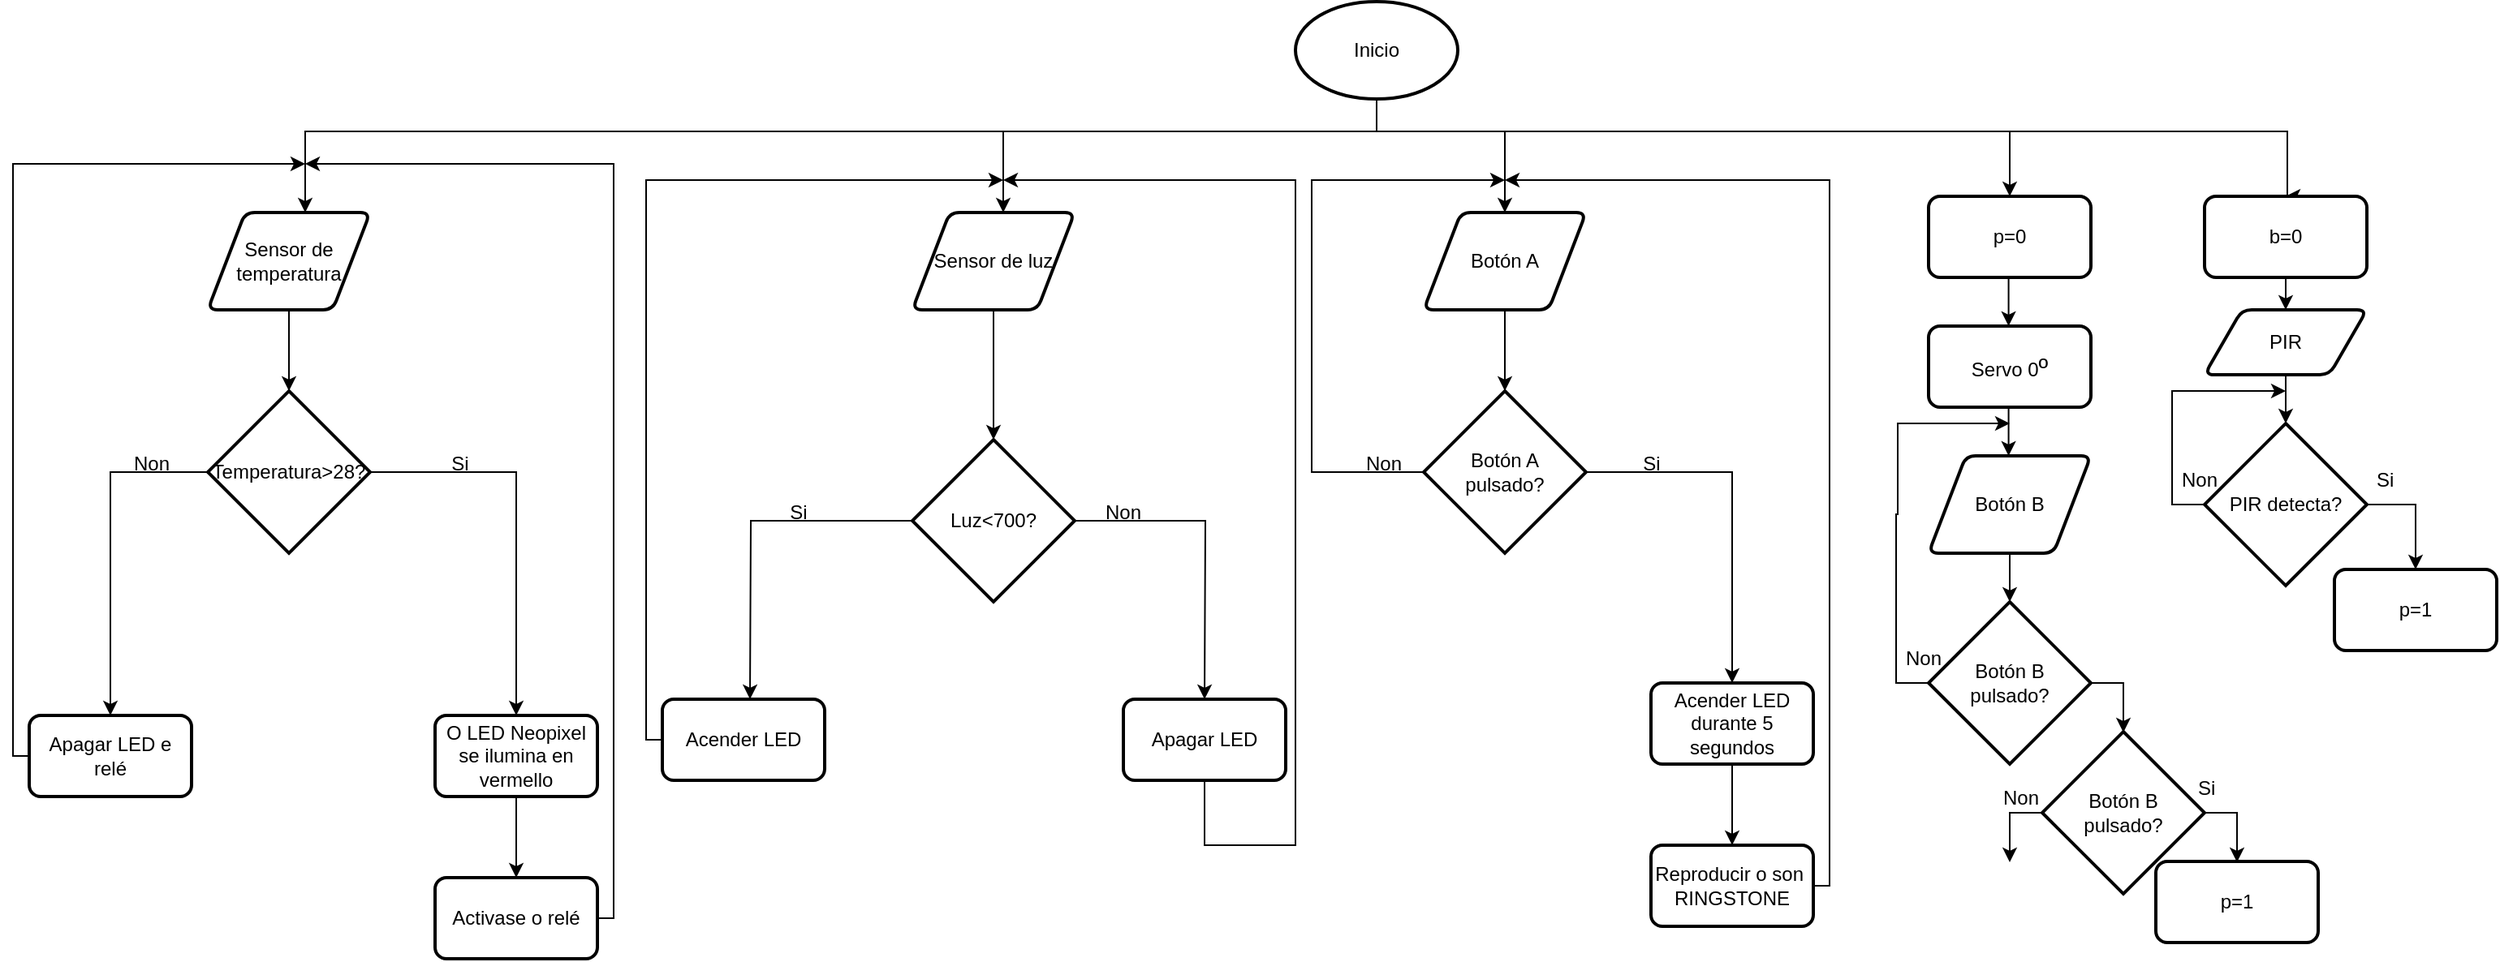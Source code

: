 <mxfile version="26.2.14">
  <diagram name="Page-1" id="mHfPBtmmpGWsXm0xeDjD">
    <mxGraphModel dx="3014" dy="1962" grid="1" gridSize="10" guides="1" tooltips="1" connect="1" arrows="1" fold="1" page="1" pageScale="1" pageWidth="1654" pageHeight="1169" math="0" shadow="0">
      <root>
        <mxCell id="0" />
        <mxCell id="1" parent="0" />
        <mxCell id="KnrsDu5CzkyOZhtc504z-5" style="edgeStyle=orthogonalEdgeStyle;rounded=0;orthogonalLoop=1;jettySize=auto;html=1;" parent="1" source="qq9syIit5zriLOQS6ZSg-3" target="qq9syIit5zriLOQS6ZSg-26" edge="1">
          <mxGeometry relative="1" as="geometry">
            <mxPoint x="-1460" y="-970" as="targetPoint" />
            <Array as="points">
              <mxPoint x="-800" y="-1010" />
              <mxPoint x="-1460" y="-1010" />
            </Array>
          </mxGeometry>
        </mxCell>
        <mxCell id="KnrsDu5CzkyOZhtc504z-15" style="edgeStyle=orthogonalEdgeStyle;rounded=0;orthogonalLoop=1;jettySize=auto;html=1;entryX=0.5;entryY=0;entryDx=0;entryDy=0;" parent="1" source="qq9syIit5zriLOQS6ZSg-3" target="KnrsDu5CzkyOZhtc504z-14" edge="1">
          <mxGeometry relative="1" as="geometry">
            <mxPoint x="-640" y="-970" as="targetPoint" />
            <Array as="points">
              <mxPoint x="-800" y="-1010" />
              <mxPoint x="-721" y="-1010" />
            </Array>
          </mxGeometry>
        </mxCell>
        <mxCell id="gf1ogEmiscRQczLv1zB6-22" style="edgeStyle=orthogonalEdgeStyle;rounded=0;orthogonalLoop=1;jettySize=auto;html=1;" parent="1" source="qq9syIit5zriLOQS6ZSg-3" edge="1">
          <mxGeometry relative="1" as="geometry">
            <mxPoint x="-240" y="-970" as="targetPoint" />
            <Array as="points">
              <mxPoint x="-800" y="-1010" />
              <mxPoint x="-239" y="-1010" />
              <mxPoint x="-239" y="-970" />
            </Array>
          </mxGeometry>
        </mxCell>
        <mxCell id="qq9syIit5zriLOQS6ZSg-3" value="Inicio" style="strokeWidth=2;html=1;shape=mxgraph.flowchart.start_1;whiteSpace=wrap;" parent="1" vertex="1">
          <mxGeometry x="-850" y="-1090" width="100" height="60" as="geometry" />
        </mxCell>
        <mxCell id="KnrsDu5CzkyOZhtc504z-30" style="edgeStyle=orthogonalEdgeStyle;rounded=0;orthogonalLoop=1;jettySize=auto;html=1;" parent="1" source="qq9syIit5zriLOQS6ZSg-6" edge="1">
          <mxGeometry relative="1" as="geometry">
            <mxPoint x="-1030" y="-980" as="targetPoint" />
            <Array as="points">
              <mxPoint x="-1250" y="-635" />
              <mxPoint x="-1250" y="-980" />
            </Array>
          </mxGeometry>
        </mxCell>
        <mxCell id="qq9syIit5zriLOQS6ZSg-6" value="Acender LED" style="rounded=1;whiteSpace=wrap;html=1;absoluteArcSize=1;arcSize=14;strokeWidth=2;" parent="1" vertex="1">
          <mxGeometry x="-1240" y="-660" width="100" height="50" as="geometry" />
        </mxCell>
        <mxCell id="qq9syIit5zriLOQS6ZSg-15" style="edgeStyle=orthogonalEdgeStyle;rounded=0;orthogonalLoop=1;jettySize=auto;html=1;" parent="1" source="qq9syIit5zriLOQS6ZSg-7" edge="1">
          <mxGeometry relative="1" as="geometry">
            <mxPoint x="-906" y="-660" as="targetPoint" />
          </mxGeometry>
        </mxCell>
        <mxCell id="qq9syIit5zriLOQS6ZSg-17" style="edgeStyle=orthogonalEdgeStyle;rounded=0;orthogonalLoop=1;jettySize=auto;html=1;" parent="1" source="qq9syIit5zriLOQS6ZSg-7" edge="1">
          <mxGeometry relative="1" as="geometry">
            <mxPoint x="-1186" y="-660" as="targetPoint" />
          </mxGeometry>
        </mxCell>
        <mxCell id="qq9syIit5zriLOQS6ZSg-7" value="Luz&amp;lt;700?" style="strokeWidth=2;html=1;shape=mxgraph.flowchart.decision;whiteSpace=wrap;" parent="1" vertex="1">
          <mxGeometry x="-1086" y="-820" width="100" height="100" as="geometry" />
        </mxCell>
        <mxCell id="qq9syIit5zriLOQS6ZSg-8" value="Sensor de luz" style="shape=parallelogram;html=1;strokeWidth=2;perimeter=parallelogramPerimeter;whiteSpace=wrap;rounded=1;arcSize=12;size=0.23;" parent="1" vertex="1">
          <mxGeometry x="-1086" y="-960" width="100" height="60" as="geometry" />
        </mxCell>
        <mxCell id="qq9syIit5zriLOQS6ZSg-14" style="edgeStyle=orthogonalEdgeStyle;rounded=0;orthogonalLoop=1;jettySize=auto;html=1;entryX=0.5;entryY=0;entryDx=0;entryDy=0;entryPerimeter=0;" parent="1" source="qq9syIit5zriLOQS6ZSg-8" target="qq9syIit5zriLOQS6ZSg-7" edge="1">
          <mxGeometry relative="1" as="geometry" />
        </mxCell>
        <mxCell id="qq9syIit5zriLOQS6ZSg-18" value="Non" style="text;html=1;align=center;verticalAlign=middle;whiteSpace=wrap;rounded=0;" parent="1" vertex="1">
          <mxGeometry x="-986" y="-790" width="60" height="30" as="geometry" />
        </mxCell>
        <mxCell id="qq9syIit5zriLOQS6ZSg-19" value="Si" style="text;html=1;align=center;verticalAlign=middle;whiteSpace=wrap;rounded=0;" parent="1" vertex="1">
          <mxGeometry x="-1186" y="-790" width="60" height="30" as="geometry" />
        </mxCell>
        <mxCell id="qq9syIit5zriLOQS6ZSg-23" style="edgeStyle=orthogonalEdgeStyle;rounded=0;orthogonalLoop=1;jettySize=auto;html=1;" parent="1" source="qq9syIit5zriLOQS6ZSg-22" edge="1">
          <mxGeometry relative="1" as="geometry">
            <mxPoint x="-1030" y="-980" as="targetPoint" />
            <Array as="points">
              <mxPoint x="-906" y="-570" />
              <mxPoint x="-850" y="-570" />
              <mxPoint x="-850" y="-980" />
            </Array>
          </mxGeometry>
        </mxCell>
        <mxCell id="qq9syIit5zriLOQS6ZSg-22" value="Apagar LED" style="rounded=1;whiteSpace=wrap;html=1;absoluteArcSize=1;arcSize=14;strokeWidth=2;" parent="1" vertex="1">
          <mxGeometry x="-956" y="-660" width="100" height="50" as="geometry" />
        </mxCell>
        <mxCell id="KnrsDu5CzkyOZhtc504z-1" style="edgeStyle=orthogonalEdgeStyle;rounded=0;orthogonalLoop=1;jettySize=auto;html=1;" parent="1" source="qq9syIit5zriLOQS6ZSg-26" target="qq9syIit5zriLOQS6ZSg-27" edge="1">
          <mxGeometry relative="1" as="geometry" />
        </mxCell>
        <mxCell id="qq9syIit5zriLOQS6ZSg-26" value="Sensor de temperatura" style="shape=parallelogram;html=1;strokeWidth=2;perimeter=parallelogramPerimeter;whiteSpace=wrap;rounded=1;arcSize=12;size=0.23;" parent="1" vertex="1">
          <mxGeometry x="-1520" y="-960" width="100" height="60" as="geometry" />
        </mxCell>
        <mxCell id="KnrsDu5CzkyOZhtc504z-3" style="edgeStyle=orthogonalEdgeStyle;rounded=0;orthogonalLoop=1;jettySize=auto;html=1;entryX=0.5;entryY=0;entryDx=0;entryDy=0;" parent="1" source="qq9syIit5zriLOQS6ZSg-27" target="KnrsDu5CzkyOZhtc504z-27" edge="1">
          <mxGeometry relative="1" as="geometry">
            <mxPoint x="-1580" y="-660" as="targetPoint" />
            <Array as="points">
              <mxPoint x="-1580" y="-800" />
            </Array>
          </mxGeometry>
        </mxCell>
        <mxCell id="KnrsDu5CzkyOZhtc504z-9" style="edgeStyle=orthogonalEdgeStyle;rounded=0;orthogonalLoop=1;jettySize=auto;html=1;" parent="1" source="qq9syIit5zriLOQS6ZSg-27" edge="1">
          <mxGeometry relative="1" as="geometry">
            <mxPoint x="-1330" y="-650" as="targetPoint" />
            <Array as="points">
              <mxPoint x="-1330" y="-800" />
              <mxPoint x="-1330" y="-650" />
            </Array>
          </mxGeometry>
        </mxCell>
        <mxCell id="qq9syIit5zriLOQS6ZSg-27" value="Temperatura&amp;gt;28?" style="strokeWidth=2;html=1;shape=mxgraph.flowchart.decision;whiteSpace=wrap;" parent="1" vertex="1">
          <mxGeometry x="-1520" y="-850" width="100" height="100" as="geometry" />
        </mxCell>
        <mxCell id="KnrsDu5CzkyOZhtc504z-6" value="" style="endArrow=classic;html=1;rounded=0;" parent="1" edge="1">
          <mxGeometry width="50" height="50" relative="1" as="geometry">
            <mxPoint x="-1030" y="-1010" as="sourcePoint" />
            <mxPoint x="-1030" y="-960" as="targetPoint" />
          </mxGeometry>
        </mxCell>
        <mxCell id="KnrsDu5CzkyOZhtc504z-12" style="edgeStyle=orthogonalEdgeStyle;rounded=0;orthogonalLoop=1;jettySize=auto;html=1;" parent="1" source="KnrsDu5CzkyOZhtc504z-8" edge="1">
          <mxGeometry relative="1" as="geometry">
            <mxPoint x="-1330" y="-550" as="targetPoint" />
          </mxGeometry>
        </mxCell>
        <mxCell id="KnrsDu5CzkyOZhtc504z-8" value="O LED Neopixel se ilumina en vermello" style="rounded=1;whiteSpace=wrap;html=1;absoluteArcSize=1;arcSize=14;strokeWidth=2;" parent="1" vertex="1">
          <mxGeometry x="-1380" y="-650" width="100" height="50" as="geometry" />
        </mxCell>
        <mxCell id="KnrsDu5CzkyOZhtc504z-10" value="Si" style="text;html=1;align=center;verticalAlign=middle;resizable=0;points=[];autosize=1;strokeColor=none;fillColor=none;" parent="1" vertex="1">
          <mxGeometry x="-1380" y="-820" width="30" height="30" as="geometry" />
        </mxCell>
        <mxCell id="KnrsDu5CzkyOZhtc504z-11" value="Non" style="text;html=1;align=center;verticalAlign=middle;resizable=0;points=[];autosize=1;strokeColor=none;fillColor=none;" parent="1" vertex="1">
          <mxGeometry x="-1580" y="-820" width="50" height="30" as="geometry" />
        </mxCell>
        <mxCell id="KnrsDu5CzkyOZhtc504z-29" style="edgeStyle=orthogonalEdgeStyle;rounded=0;orthogonalLoop=1;jettySize=auto;html=1;" parent="1" source="KnrsDu5CzkyOZhtc504z-13" edge="1">
          <mxGeometry relative="1" as="geometry">
            <mxPoint x="-1460" y="-990" as="targetPoint" />
            <Array as="points">
              <mxPoint x="-1270" y="-525" />
              <mxPoint x="-1270" y="-990" />
            </Array>
          </mxGeometry>
        </mxCell>
        <mxCell id="KnrsDu5CzkyOZhtc504z-13" value="Activase o relé" style="rounded=1;whiteSpace=wrap;html=1;absoluteArcSize=1;arcSize=14;strokeWidth=2;" parent="1" vertex="1">
          <mxGeometry x="-1380" y="-550" width="100" height="50" as="geometry" />
        </mxCell>
        <mxCell id="KnrsDu5CzkyOZhtc504z-17" style="edgeStyle=orthogonalEdgeStyle;rounded=0;orthogonalLoop=1;jettySize=auto;html=1;" parent="1" source="KnrsDu5CzkyOZhtc504z-14" edge="1">
          <mxGeometry relative="1" as="geometry">
            <mxPoint x="-721" y="-850" as="targetPoint" />
          </mxGeometry>
        </mxCell>
        <mxCell id="KnrsDu5CzkyOZhtc504z-14" value="Botón A" style="shape=parallelogram;html=1;strokeWidth=2;perimeter=parallelogramPerimeter;whiteSpace=wrap;rounded=1;arcSize=12;size=0.23;" parent="1" vertex="1">
          <mxGeometry x="-771" y="-960" width="100" height="60" as="geometry" />
        </mxCell>
        <mxCell id="KnrsDu5CzkyOZhtc504z-25" style="edgeStyle=orthogonalEdgeStyle;rounded=0;orthogonalLoop=1;jettySize=auto;html=1;" parent="1" source="KnrsDu5CzkyOZhtc504z-19" edge="1">
          <mxGeometry relative="1" as="geometry">
            <mxPoint x="-581" y="-570" as="targetPoint" />
          </mxGeometry>
        </mxCell>
        <mxCell id="KnrsDu5CzkyOZhtc504z-19" value="Acender LED durante 5 segundos" style="rounded=1;whiteSpace=wrap;html=1;absoluteArcSize=1;arcSize=14;strokeWidth=2;" parent="1" vertex="1">
          <mxGeometry x="-631" y="-670" width="100" height="50" as="geometry" />
        </mxCell>
        <mxCell id="KnrsDu5CzkyOZhtc504z-21" style="edgeStyle=orthogonalEdgeStyle;rounded=0;orthogonalLoop=1;jettySize=auto;html=1;" parent="1" source="KnrsDu5CzkyOZhtc504z-20" edge="1">
          <mxGeometry relative="1" as="geometry">
            <mxPoint x="-581" y="-670" as="targetPoint" />
            <Array as="points">
              <mxPoint x="-581" y="-800" />
              <mxPoint x="-581" y="-800" />
            </Array>
          </mxGeometry>
        </mxCell>
        <mxCell id="KnrsDu5CzkyOZhtc504z-23" style="edgeStyle=orthogonalEdgeStyle;rounded=0;orthogonalLoop=1;jettySize=auto;html=1;" parent="1" source="KnrsDu5CzkyOZhtc504z-20" edge="1">
          <mxGeometry relative="1" as="geometry">
            <mxPoint x="-721" y="-980" as="targetPoint" />
            <Array as="points">
              <mxPoint x="-840" y="-800" />
              <mxPoint x="-840" y="-980" />
            </Array>
          </mxGeometry>
        </mxCell>
        <mxCell id="KnrsDu5CzkyOZhtc504z-20" value="Botón A&lt;div&gt;pulsado?&lt;/div&gt;" style="strokeWidth=2;html=1;shape=mxgraph.flowchart.decision;whiteSpace=wrap;" parent="1" vertex="1">
          <mxGeometry x="-771" y="-850" width="100" height="100" as="geometry" />
        </mxCell>
        <mxCell id="KnrsDu5CzkyOZhtc504z-22" value="Si" style="text;html=1;align=center;verticalAlign=middle;resizable=0;points=[];autosize=1;strokeColor=none;fillColor=none;" parent="1" vertex="1">
          <mxGeometry x="-646" y="-820" width="30" height="30" as="geometry" />
        </mxCell>
        <mxCell id="KnrsDu5CzkyOZhtc504z-24" value="Non" style="text;html=1;align=center;verticalAlign=middle;resizable=0;points=[];autosize=1;strokeColor=none;fillColor=none;" parent="1" vertex="1">
          <mxGeometry x="-821" y="-820" width="50" height="30" as="geometry" />
        </mxCell>
        <mxCell id="KnrsDu5CzkyOZhtc504z-31" style="edgeStyle=orthogonalEdgeStyle;rounded=0;orthogonalLoop=1;jettySize=auto;html=1;" parent="1" source="KnrsDu5CzkyOZhtc504z-26" edge="1">
          <mxGeometry relative="1" as="geometry">
            <mxPoint x="-721" y="-980" as="targetPoint" />
            <Array as="points">
              <mxPoint x="-521" y="-545" />
              <mxPoint x="-521" y="-980" />
            </Array>
          </mxGeometry>
        </mxCell>
        <mxCell id="KnrsDu5CzkyOZhtc504z-26" value="Reproducir o son&amp;nbsp;&lt;div&gt;RINGSTONE&lt;/div&gt;" style="rounded=1;whiteSpace=wrap;html=1;absoluteArcSize=1;arcSize=14;strokeWidth=2;" parent="1" vertex="1">
          <mxGeometry x="-631" y="-570" width="100" height="50" as="geometry" />
        </mxCell>
        <mxCell id="KnrsDu5CzkyOZhtc504z-28" style="edgeStyle=orthogonalEdgeStyle;rounded=0;orthogonalLoop=1;jettySize=auto;html=1;" parent="1" source="KnrsDu5CzkyOZhtc504z-27" edge="1">
          <mxGeometry relative="1" as="geometry">
            <mxPoint x="-1460" y="-990" as="targetPoint" />
            <Array as="points">
              <mxPoint x="-1640" y="-625" />
              <mxPoint x="-1640" y="-990" />
            </Array>
          </mxGeometry>
        </mxCell>
        <mxCell id="KnrsDu5CzkyOZhtc504z-27" value="Apagar LED e relé" style="rounded=1;whiteSpace=wrap;html=1;absoluteArcSize=1;arcSize=14;strokeWidth=2;" parent="1" vertex="1">
          <mxGeometry x="-1630" y="-650" width="100" height="50" as="geometry" />
        </mxCell>
        <mxCell id="uJEPyg9vNvnf7L-4Mzdv-1" style="edgeStyle=orthogonalEdgeStyle;rounded=0;orthogonalLoop=1;jettySize=auto;html=1;entryX=0.5;entryY=0;entryDx=0;entryDy=0;" parent="1" edge="1">
          <mxGeometry relative="1" as="geometry">
            <mxPoint x="-410" y="-970" as="targetPoint" />
            <Array as="points">
              <mxPoint x="-800" y="-1010" />
              <mxPoint x="-410" y="-1010" />
            </Array>
            <mxPoint x="-800" y="-1030" as="sourcePoint" />
          </mxGeometry>
        </mxCell>
        <mxCell id="uJEPyg9vNvnf7L-4Mzdv-4" style="edgeStyle=orthogonalEdgeStyle;rounded=0;orthogonalLoop=1;jettySize=auto;html=1;" parent="1" edge="1">
          <mxGeometry relative="1" as="geometry">
            <mxPoint x="-410.71" y="-890" as="targetPoint" />
            <mxPoint x="-410.71" y="-920" as="sourcePoint" />
          </mxGeometry>
        </mxCell>
        <mxCell id="uJEPyg9vNvnf7L-4Mzdv-7" style="edgeStyle=orthogonalEdgeStyle;rounded=0;orthogonalLoop=1;jettySize=auto;html=1;" parent="1" edge="1">
          <mxGeometry relative="1" as="geometry">
            <mxPoint x="-410.71" y="-810" as="targetPoint" />
            <mxPoint x="-410.71" y="-840.0" as="sourcePoint" />
          </mxGeometry>
        </mxCell>
        <mxCell id="gf1ogEmiscRQczLv1zB6-11" style="edgeStyle=orthogonalEdgeStyle;rounded=0;orthogonalLoop=1;jettySize=auto;html=1;" parent="1" source="uJEPyg9vNvnf7L-4Mzdv-8" edge="1">
          <mxGeometry relative="1" as="geometry">
            <mxPoint x="-410" y="-830" as="targetPoint" />
            <Array as="points">
              <mxPoint x="-480" y="-670" />
              <mxPoint x="-480" y="-774" />
              <mxPoint x="-479" y="-830" />
            </Array>
          </mxGeometry>
        </mxCell>
        <mxCell id="gf1ogEmiscRQczLv1zB6-13" style="edgeStyle=orthogonalEdgeStyle;rounded=0;orthogonalLoop=1;jettySize=auto;html=1;" parent="1" source="uJEPyg9vNvnf7L-4Mzdv-8" edge="1">
          <mxGeometry relative="1" as="geometry">
            <mxPoint x="-340" y="-640" as="targetPoint" />
          </mxGeometry>
        </mxCell>
        <mxCell id="uJEPyg9vNvnf7L-4Mzdv-8" value="Botón B&lt;div&gt;pulsado?&lt;/div&gt;" style="strokeWidth=2;html=1;shape=mxgraph.flowchart.decision;whiteSpace=wrap;" parent="1" vertex="1">
          <mxGeometry x="-460" y="-720" width="100" height="100" as="geometry" />
        </mxCell>
        <mxCell id="gf1ogEmiscRQczLv1zB6-9" style="edgeStyle=orthogonalEdgeStyle;rounded=0;orthogonalLoop=1;jettySize=auto;html=1;" parent="1" source="gf1ogEmiscRQczLv1zB6-3" edge="1">
          <mxGeometry relative="1" as="geometry">
            <mxPoint x="-410" y="-720" as="targetPoint" />
          </mxGeometry>
        </mxCell>
        <mxCell id="gf1ogEmiscRQczLv1zB6-3" value="Botón B" style="shape=parallelogram;html=1;strokeWidth=2;perimeter=parallelogramPerimeter;whiteSpace=wrap;rounded=1;arcSize=12;size=0.23;" parent="1" vertex="1">
          <mxGeometry x="-460" y="-810" width="100" height="60" as="geometry" />
        </mxCell>
        <mxCell id="gf1ogEmiscRQczLv1zB6-4" value="p=0" style="rounded=1;whiteSpace=wrap;html=1;absoluteArcSize=1;arcSize=14;strokeWidth=2;" parent="1" vertex="1">
          <mxGeometry x="-460" y="-970" width="100" height="50" as="geometry" />
        </mxCell>
        <mxCell id="gf1ogEmiscRQczLv1zB6-8" value="&lt;span style=&quot;color: rgb(0, 0, 0); background-color: rgb(255, 255, 255); float: none; display: inline !important;&quot;&gt;Servo 0&lt;/span&gt;&lt;span style=&quot;color: rgb(0, 0, 0); font-family: &amp;quot;Google Sans&amp;quot;, Arial, sans-serif; font-size: 16px; text-align: start;&quot;&gt;º&lt;/span&gt;" style="rounded=1;whiteSpace=wrap;html=1;absoluteArcSize=1;arcSize=14;strokeWidth=2;" parent="1" vertex="1">
          <mxGeometry x="-460" y="-890" width="100" height="50" as="geometry" />
        </mxCell>
        <mxCell id="gf1ogEmiscRQczLv1zB6-12" value="Non" style="text;strokeColor=none;fillColor=none;align=left;verticalAlign=middle;spacingLeft=4;spacingRight=4;overflow=hidden;points=[[0,0.5],[1,0.5]];portConstraint=eastwest;rotatable=0;whiteSpace=wrap;html=1;" parent="1" vertex="1">
          <mxGeometry x="-480" y="-700" width="80" height="30" as="geometry" />
        </mxCell>
        <mxCell id="gf1ogEmiscRQczLv1zB6-15" style="edgeStyle=orthogonalEdgeStyle;rounded=0;orthogonalLoop=1;jettySize=auto;html=1;" parent="1" source="gf1ogEmiscRQczLv1zB6-14" edge="1">
          <mxGeometry relative="1" as="geometry">
            <mxPoint x="-270" y="-560" as="targetPoint" />
          </mxGeometry>
        </mxCell>
        <mxCell id="gf1ogEmiscRQczLv1zB6-18" style="edgeStyle=orthogonalEdgeStyle;rounded=0;orthogonalLoop=1;jettySize=auto;html=1;" parent="1" source="gf1ogEmiscRQczLv1zB6-14" edge="1">
          <mxGeometry relative="1" as="geometry">
            <mxPoint x="-410" y="-560" as="targetPoint" />
          </mxGeometry>
        </mxCell>
        <mxCell id="gf1ogEmiscRQczLv1zB6-14" value="Botón B&lt;div&gt;pulsado?&lt;/div&gt;" style="strokeWidth=2;html=1;shape=mxgraph.flowchart.decision;whiteSpace=wrap;" parent="1" vertex="1">
          <mxGeometry x="-390" y="-640" width="100" height="100" as="geometry" />
        </mxCell>
        <mxCell id="gf1ogEmiscRQczLv1zB6-16" value="p=1" style="rounded=1;whiteSpace=wrap;html=1;absoluteArcSize=1;arcSize=14;strokeWidth=2;" parent="1" vertex="1">
          <mxGeometry x="-320" y="-560" width="100" height="50" as="geometry" />
        </mxCell>
        <mxCell id="gf1ogEmiscRQczLv1zB6-17" value="Si" style="text;strokeColor=none;fillColor=none;align=left;verticalAlign=middle;spacingLeft=4;spacingRight=4;overflow=hidden;points=[[0,0.5],[1,0.5]];portConstraint=eastwest;rotatable=0;whiteSpace=wrap;html=1;" parent="1" vertex="1">
          <mxGeometry x="-300" y="-620" width="80" height="30" as="geometry" />
        </mxCell>
        <mxCell id="gf1ogEmiscRQczLv1zB6-19" value="Non" style="text;strokeColor=none;fillColor=none;align=left;verticalAlign=middle;spacingLeft=4;spacingRight=4;overflow=hidden;points=[[0,0.5],[1,0.5]];portConstraint=eastwest;rotatable=0;whiteSpace=wrap;html=1;" parent="1" vertex="1">
          <mxGeometry x="-420" y="-614" width="80" height="30" as="geometry" />
        </mxCell>
        <mxCell id="gf1ogEmiscRQczLv1zB6-24" style="edgeStyle=orthogonalEdgeStyle;rounded=0;orthogonalLoop=1;jettySize=auto;html=1;" parent="1" source="gf1ogEmiscRQczLv1zB6-23" edge="1">
          <mxGeometry relative="1" as="geometry">
            <mxPoint x="-240" y="-900" as="targetPoint" />
          </mxGeometry>
        </mxCell>
        <mxCell id="gf1ogEmiscRQczLv1zB6-23" value="b=0" style="rounded=1;whiteSpace=wrap;html=1;absoluteArcSize=1;arcSize=14;strokeWidth=2;" parent="1" vertex="1">
          <mxGeometry x="-290" y="-970" width="100" height="50" as="geometry" />
        </mxCell>
        <mxCell id="gf1ogEmiscRQczLv1zB6-27" style="edgeStyle=orthogonalEdgeStyle;rounded=0;orthogonalLoop=1;jettySize=auto;html=1;" parent="1" source="gf1ogEmiscRQczLv1zB6-25" edge="1">
          <mxGeometry relative="1" as="geometry">
            <mxPoint x="-240" y="-830" as="targetPoint" />
          </mxGeometry>
        </mxCell>
        <mxCell id="gf1ogEmiscRQczLv1zB6-25" value="PIR" style="shape=parallelogram;html=1;strokeWidth=2;perimeter=parallelogramPerimeter;whiteSpace=wrap;rounded=1;arcSize=12;size=0.23;" parent="1" vertex="1">
          <mxGeometry x="-290" y="-900" width="100" height="40" as="geometry" />
        </mxCell>
        <mxCell id="gf1ogEmiscRQczLv1zB6-28" style="edgeStyle=orthogonalEdgeStyle;rounded=0;orthogonalLoop=1;jettySize=auto;html=1;" parent="1" source="gf1ogEmiscRQczLv1zB6-26" edge="1">
          <mxGeometry relative="1" as="geometry">
            <mxPoint x="-240" y="-850" as="targetPoint" />
            <Array as="points">
              <mxPoint x="-310" y="-780" />
            </Array>
          </mxGeometry>
        </mxCell>
        <mxCell id="gf1ogEmiscRQczLv1zB6-29" style="edgeStyle=orthogonalEdgeStyle;rounded=0;orthogonalLoop=1;jettySize=auto;html=1;" parent="1" source="gf1ogEmiscRQczLv1zB6-26" edge="1">
          <mxGeometry relative="1" as="geometry">
            <mxPoint x="-160" y="-740" as="targetPoint" />
            <Array as="points">
              <mxPoint x="-160" y="-780" />
            </Array>
          </mxGeometry>
        </mxCell>
        <mxCell id="gf1ogEmiscRQczLv1zB6-26" value="PIR detecta?" style="strokeWidth=2;html=1;shape=mxgraph.flowchart.decision;whiteSpace=wrap;" parent="1" vertex="1">
          <mxGeometry x="-290" y="-830" width="100" height="100" as="geometry" />
        </mxCell>
        <mxCell id="gf1ogEmiscRQczLv1zB6-30" value="p=1" style="rounded=1;whiteSpace=wrap;html=1;absoluteArcSize=1;arcSize=14;strokeWidth=2;" parent="1" vertex="1">
          <mxGeometry x="-210" y="-740" width="100" height="50" as="geometry" />
        </mxCell>
        <mxCell id="gf1ogEmiscRQczLv1zB6-31" value="Non" style="text;strokeColor=none;fillColor=none;align=left;verticalAlign=middle;spacingLeft=4;spacingRight=4;overflow=hidden;points=[[0,0.5],[1,0.5]];portConstraint=eastwest;rotatable=0;whiteSpace=wrap;html=1;" parent="1" vertex="1">
          <mxGeometry x="-310" y="-810" width="80" height="30" as="geometry" />
        </mxCell>
        <mxCell id="gf1ogEmiscRQczLv1zB6-32" value="Si" style="text;strokeColor=none;fillColor=none;align=left;verticalAlign=middle;spacingLeft=4;spacingRight=4;overflow=hidden;points=[[0,0.5],[1,0.5]];portConstraint=eastwest;rotatable=0;whiteSpace=wrap;html=1;" parent="1" vertex="1">
          <mxGeometry x="-190" y="-810" width="80" height="30" as="geometry" />
        </mxCell>
      </root>
    </mxGraphModel>
  </diagram>
</mxfile>
